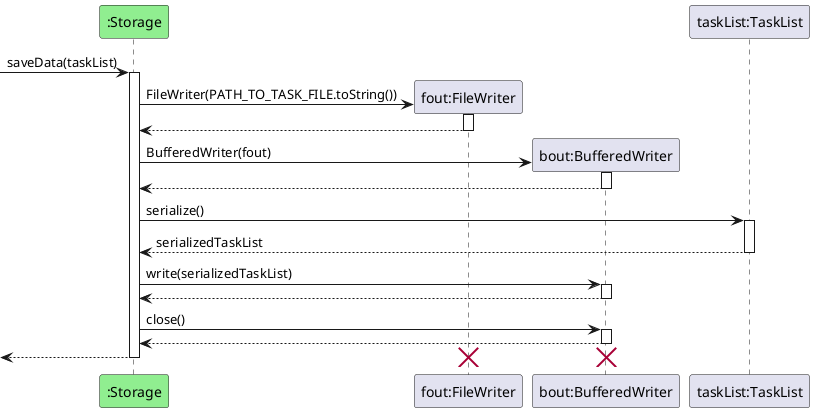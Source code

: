 @startuml
'https://plantuml.com/sequence-diagram

participant ":Storage" as Storage #lightgreen
participant "fout:FileWriter" as fout
participant "bout:BufferedWriter" as bout
participant "taskList:TaskList" as taskList

[-> Storage: saveData(taskList)
activate Storage

create fout
Storage -> fout: FileWriter(PATH_TO_TASK_FILE.toString())
activate fout

fout --> Storage
deactivate fout

create bout
Storage -> bout: BufferedWriter(fout)
activate bout

bout --> Storage
deactivate bout

Storage -> taskList: serialize()
activate taskList

taskList --> Storage: serializedTaskList
deactivate taskList

Storage -> bout: write(serializedTaskList)
activate bout

bout --> Storage
deactivate bout

Storage -> bout: close()
activate bout

bout --> Storage
deactivate bout

[<-- Storage
destroy fout
destroy bout
deactivate Storage
@enduml
